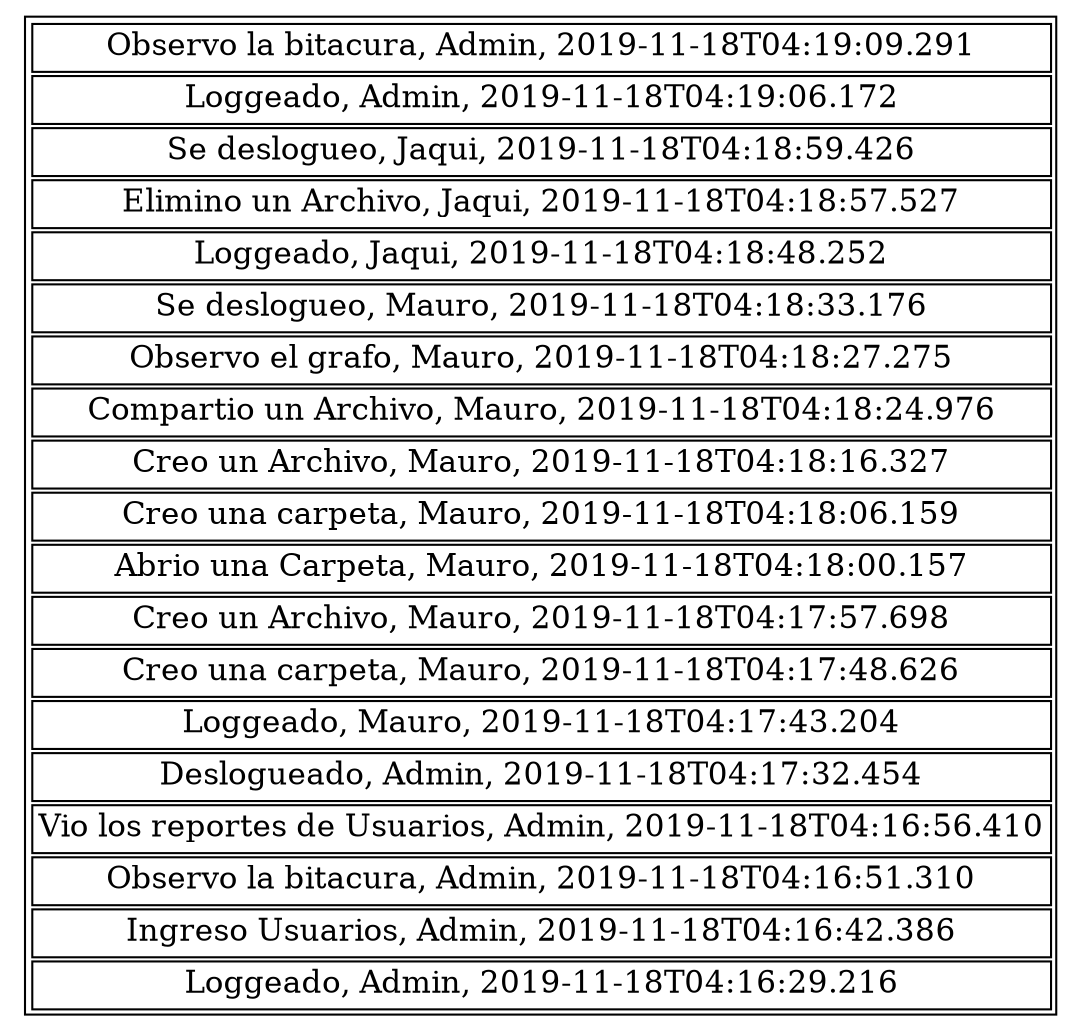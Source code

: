 digraph test {
    graph [ratio=fill];
    node [label="\N", fontsize=15, shape=plaintext];
    arset [label=<
        <TABLE ALIGN="LEFT">

<TR>
<TD>
Observo la bitacura, Admin, 2019-11-18T04:19:09.291
</TD>
</TR>
<TR>
<TD>
Loggeado, Admin, 2019-11-18T04:19:06.172
</TD>
</TR>
<TR>
<TD>
Se deslogueo, Jaqui, 2019-11-18T04:18:59.426
</TD>
</TR>
<TR>
<TD>
Elimino un Archivo, Jaqui, 2019-11-18T04:18:57.527
</TD>
</TR>
<TR>
<TD>
Loggeado, Jaqui, 2019-11-18T04:18:48.252
</TD>
</TR>
<TR>
<TD>
Se deslogueo, Mauro, 2019-11-18T04:18:33.176
</TD>
</TR>
<TR>
<TD>
Observo el grafo, Mauro, 2019-11-18T04:18:27.275
</TD>
</TR>
<TR>
<TD>
Compartio un Archivo, Mauro, 2019-11-18T04:18:24.976
</TD>
</TR>
<TR>
<TD>
Creo un Archivo, Mauro, 2019-11-18T04:18:16.327
</TD>
</TR>
<TR>
<TD>
Creo una carpeta, Mauro, 2019-11-18T04:18:06.159
</TD>
</TR>
<TR>
<TD>
Abrio una Carpeta, Mauro, 2019-11-18T04:18:00.157
</TD>
</TR>
<TR>
<TD>
Creo un Archivo, Mauro, 2019-11-18T04:17:57.698
</TD>
</TR>
<TR>
<TD>
Creo una carpeta, Mauro, 2019-11-18T04:17:48.626
</TD>
</TR>
<TR>
<TD>
Loggeado, Mauro, 2019-11-18T04:17:43.204
</TD>
</TR>
<TR>
<TD>
Deslogueado, Admin, 2019-11-18T04:17:32.454
</TD>
</TR>
<TR>
<TD>
Vio los reportes de Usuarios, Admin, 2019-11-18T04:16:56.410
</TD>
</TR>
<TR>
<TD>
Observo la bitacura, Admin, 2019-11-18T04:16:51.310
</TD>
</TR>
<TR>
<TD>
Ingreso Usuarios, Admin, 2019-11-18T04:16:42.386
</TD>
</TR>
<TR>
<TD>
Loggeado, Admin, 2019-11-18T04:16:29.216
</TD>
</TR>
 </TABLE>
    >, ];
}
